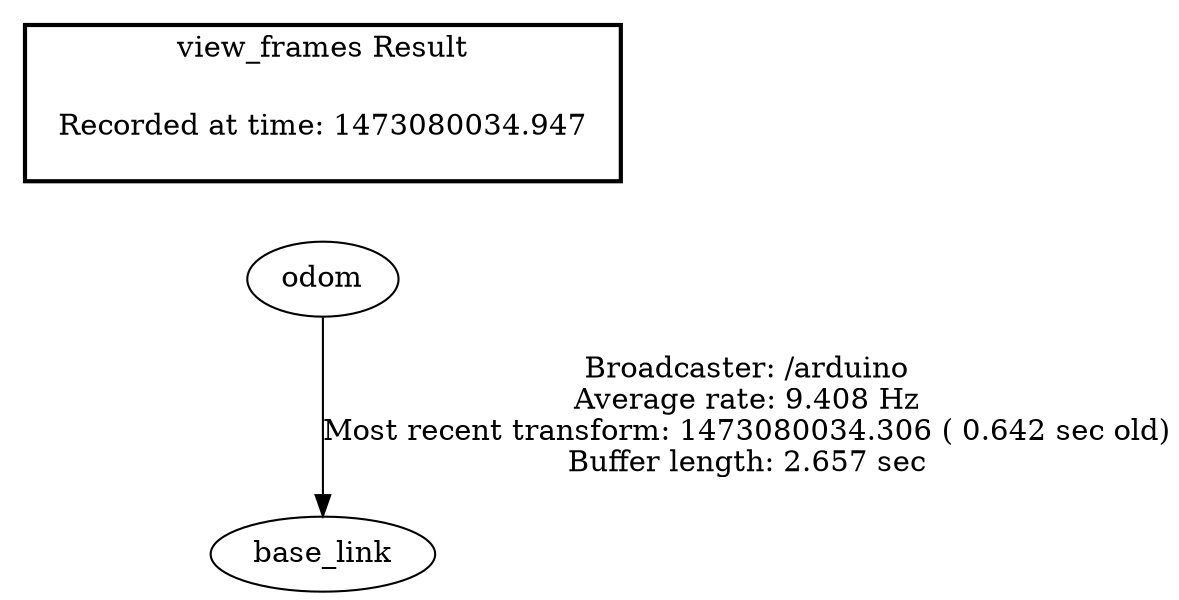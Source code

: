 digraph G {
"odom" -> "base_link"[label="Broadcaster: /arduino\nAverage rate: 9.408 Hz\nMost recent transform: 1473080034.306 ( 0.642 sec old)\nBuffer length: 2.657 sec\n"];
edge [style=invis];
 subgraph cluster_legend { style=bold; color=black; label ="view_frames Result";
"Recorded at time: 1473080034.947"[ shape=plaintext ] ;
 }->"odom";
}